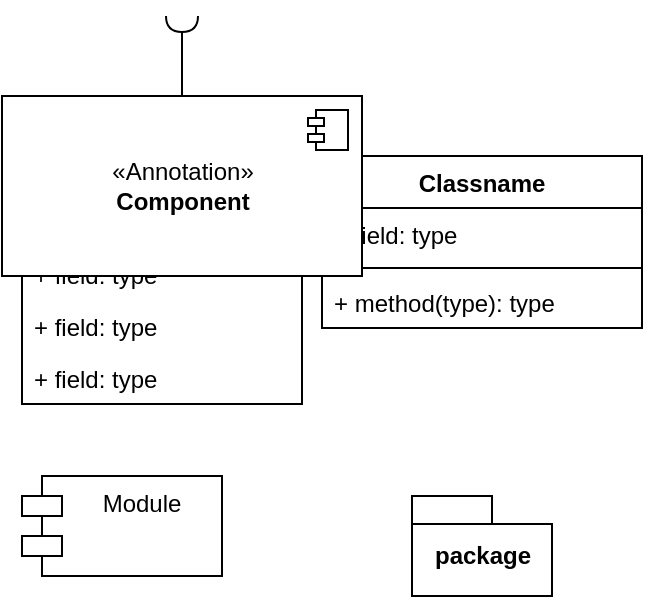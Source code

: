 <mxfile version="15.9.1" type="github"><diagram id="LIrhg8-fQjXj2lnYqtsW" name="Page-1"><mxGraphModel dx="696" dy="552" grid="1" gridSize="10" guides="1" tooltips="1" connect="1" arrows="1" fold="1" page="1" pageScale="1" pageWidth="827" pageHeight="1169" math="0" shadow="0"><root><mxCell id="0"/><mxCell id="1" parent="0"/><mxCell id="s-By7Uy9CF1tTeSO3bLo-2" value="Classname" style="swimlane;fontStyle=0;childLayout=stackLayout;horizontal=1;startSize=26;fillColor=none;horizontalStack=0;resizeParent=1;resizeParentMax=0;resizeLast=0;collapsible=1;marginBottom=0;" vertex="1" parent="1"><mxGeometry x="130" y="120" width="140" height="104" as="geometry"/></mxCell><mxCell id="s-By7Uy9CF1tTeSO3bLo-3" value="+ field: type" style="text;strokeColor=none;fillColor=none;align=left;verticalAlign=top;spacingLeft=4;spacingRight=4;overflow=hidden;rotatable=0;points=[[0,0.5],[1,0.5]];portConstraint=eastwest;" vertex="1" parent="s-By7Uy9CF1tTeSO3bLo-2"><mxGeometry y="26" width="140" height="26" as="geometry"/></mxCell><mxCell id="s-By7Uy9CF1tTeSO3bLo-4" value="+ field: type" style="text;strokeColor=none;fillColor=none;align=left;verticalAlign=top;spacingLeft=4;spacingRight=4;overflow=hidden;rotatable=0;points=[[0,0.5],[1,0.5]];portConstraint=eastwest;" vertex="1" parent="s-By7Uy9CF1tTeSO3bLo-2"><mxGeometry y="52" width="140" height="26" as="geometry"/></mxCell><mxCell id="s-By7Uy9CF1tTeSO3bLo-5" value="+ field: type" style="text;strokeColor=none;fillColor=none;align=left;verticalAlign=top;spacingLeft=4;spacingRight=4;overflow=hidden;rotatable=0;points=[[0,0.5],[1,0.5]];portConstraint=eastwest;" vertex="1" parent="s-By7Uy9CF1tTeSO3bLo-2"><mxGeometry y="78" width="140" height="26" as="geometry"/></mxCell><mxCell id="s-By7Uy9CF1tTeSO3bLo-6" value="Classname" style="swimlane;fontStyle=1;align=center;verticalAlign=top;childLayout=stackLayout;horizontal=1;startSize=26;horizontalStack=0;resizeParent=1;resizeParentMax=0;resizeLast=0;collapsible=1;marginBottom=0;" vertex="1" parent="1"><mxGeometry x="280" y="100" width="160" height="86" as="geometry"/></mxCell><mxCell id="s-By7Uy9CF1tTeSO3bLo-7" value="+ field: type" style="text;strokeColor=none;fillColor=none;align=left;verticalAlign=top;spacingLeft=4;spacingRight=4;overflow=hidden;rotatable=0;points=[[0,0.5],[1,0.5]];portConstraint=eastwest;" vertex="1" parent="s-By7Uy9CF1tTeSO3bLo-6"><mxGeometry y="26" width="160" height="26" as="geometry"/></mxCell><mxCell id="s-By7Uy9CF1tTeSO3bLo-8" value="" style="line;strokeWidth=1;fillColor=none;align=left;verticalAlign=middle;spacingTop=-1;spacingLeft=3;spacingRight=3;rotatable=0;labelPosition=right;points=[];portConstraint=eastwest;" vertex="1" parent="s-By7Uy9CF1tTeSO3bLo-6"><mxGeometry y="52" width="160" height="8" as="geometry"/></mxCell><mxCell id="s-By7Uy9CF1tTeSO3bLo-9" value="+ method(type): type" style="text;strokeColor=none;fillColor=none;align=left;verticalAlign=top;spacingLeft=4;spacingRight=4;overflow=hidden;rotatable=0;points=[[0,0.5],[1,0.5]];portConstraint=eastwest;" vertex="1" parent="s-By7Uy9CF1tTeSO3bLo-6"><mxGeometry y="60" width="160" height="26" as="geometry"/></mxCell><mxCell id="s-By7Uy9CF1tTeSO3bLo-10" value="Module" style="shape=module;align=left;spacingLeft=20;align=center;verticalAlign=top;" vertex="1" parent="1"><mxGeometry x="130" y="260" width="100" height="50" as="geometry"/></mxCell><mxCell id="s-By7Uy9CF1tTeSO3bLo-11" value="package" style="shape=folder;fontStyle=1;spacingTop=10;tabWidth=40;tabHeight=14;tabPosition=left;html=1;" vertex="1" parent="1"><mxGeometry x="325" y="270" width="70" height="50" as="geometry"/></mxCell><mxCell id="s-By7Uy9CF1tTeSO3bLo-12" value="&amp;laquo;Annotation&amp;raquo;&lt;br/&gt;&lt;b&gt;Component&lt;/b&gt;" style="html=1;dropTarget=0;" vertex="1" parent="1"><mxGeometry x="120" y="70" width="180" height="90" as="geometry"/></mxCell><mxCell id="s-By7Uy9CF1tTeSO3bLo-13" value="" style="shape=module;jettyWidth=8;jettyHeight=4;" vertex="1" parent="s-By7Uy9CF1tTeSO3bLo-12"><mxGeometry x="1" width="20" height="20" relative="1" as="geometry"><mxPoint x="-27" y="7" as="offset"/></mxGeometry></mxCell><mxCell id="s-By7Uy9CF1tTeSO3bLo-15" value="" style="rounded=0;orthogonalLoop=1;jettySize=auto;html=1;endArrow=halfCircle;endFill=0;endSize=6;strokeWidth=1;sketch=0;" edge="1" parent="1"><mxGeometry relative="1" as="geometry"><mxPoint x="210" y="70" as="sourcePoint"/><mxPoint x="210" y="30" as="targetPoint"/></mxGeometry></mxCell></root></mxGraphModel></diagram></mxfile>